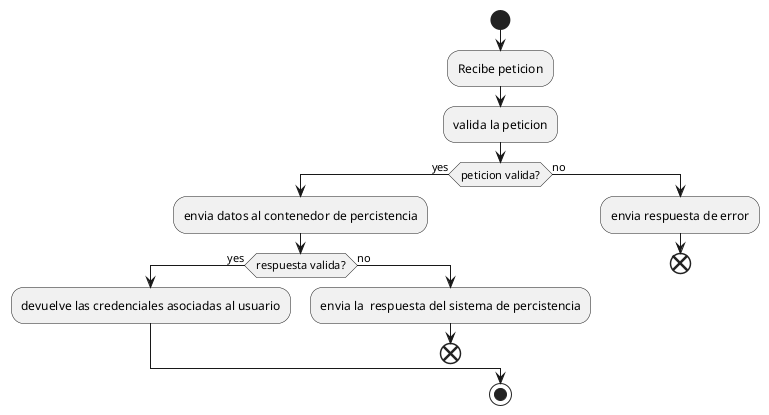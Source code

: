 @startuml
start
:Recibe peticion;
:valida la peticion;
if (peticion valida?) then (yes)
  :envia datos al contenedor de percistencia;
if (respuesta valida?) then (yes)
  :devuelve las credenciales asociadas al usuario;
else (no)
  :envia la  respuesta del sistema de percistencia;
  end
endif
else (no)
  :envia respuesta de error;
  end
endif
stop
@enduml

http://www.plantuml.com/plantuml/png/TOvHJiGm44F_Smf_Tg_G_M3Fm0s6n2j6cYRLJ5A9szFj2b44V4HohF6pRz75-rWi7IBDhypwHgpichNLQvetCIq2avEfTqnVFpmFNYxexwoOFXYN1CoicmgAz1OGGswrix8qHtdmFMliHbPvufon3aQN_tY5sw1jX4aWEyiHDWOasgwA73qZXhYsQw85CTLs6cC2VFSK6k8nOf7Vam3MalQdzxz8Pmhetlnd97fRqstNOx5F